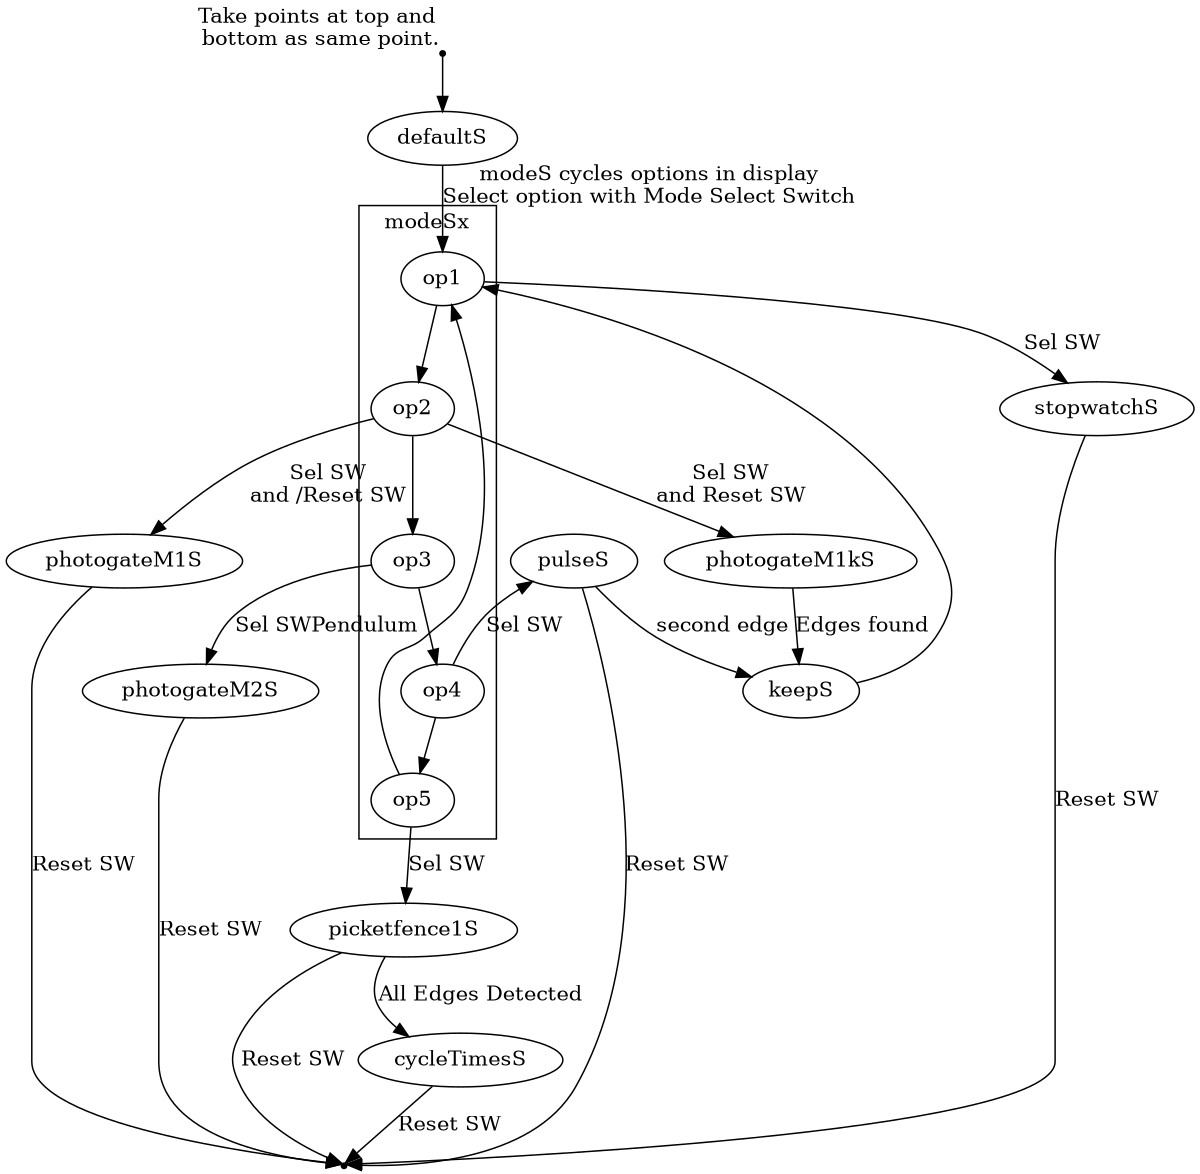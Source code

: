 digraph finite_state_machine {
        //rankdir=LR;
        size="8,10"
        //graph [ranksep="0.525", nodesep="0.5"];
        start [shape=point, xlabel=<Take points at top and<br /> bottom as same point.>];
	end [shape=point];
        //node [shape = circle];
        start -> defaultS
        defaultS -> op1 [ xlabel = <modeS cycles options in display<br />Select option with Mode Select Switch> ]
        
        op1 -> stopwatchS [ label = "Sel SW"]
        stopwatchS -> end [ label = "Reset SW" ]
        op2 -> photogateM1S [ label = <Sel SW<br />and /Reset SW> ]
        op2 -> photogateM1kS [ label = <Sel SW<br />and Reset SW> ]
        photogateM1S -> end [ label = "Reset SW" ]
        photogateM1kS -> keepS [ label = "Edges found" ]
        op3 -> photogateM2S [ label = <Sel SWPendulum> ]
        photogateM2S -> end [ label = "Reset SW" ]
        op4 -> pulseS [ label = "Sel SW" ]
        pulseS -> end [ label = "Reset SW" ]
        pulseS -> keepS [label = "second edge" ]
        keepS -> op1;
        op5 -> picketfence1S [ label = "Sel SW" ]
        picketfence1S -> end [ label = "Reset SW" ]
        picketfence1S -> cycleTimesS [ label = "All Edges Detected" ]
        cycleTimesS -> end [ label = "Reset SW" ]
        subgraph cluster_mode {
                 rankdir=TB;
                 node [shape = circle];
                 op1 -> op2;
                 op2 -> op3;
                 op3 -> op4;
                 op4 -> op5;
                 op5 -> op1;
                 label = "modeSx";
                 
        } 
        
}

/*
dot -Tpng pickmode.gv -o pickmode.png
*/